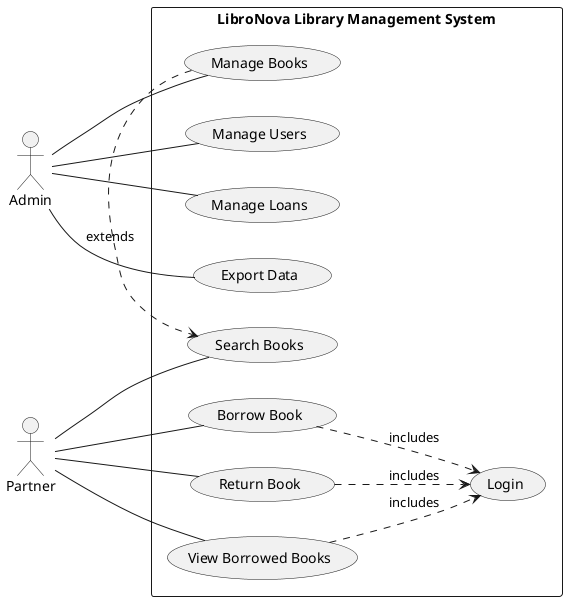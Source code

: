 @startuml
left to right direction

actor Admin
actor Partner

rectangle "LibroNova Library Management System" {
  usecase "Manage Books" as UC_MANAGE_BOOKS
  usecase "Manage Users" as UC_MANAGE_USERS
  usecase "Manage Loans" as UC_MANAGE_LOANS
  usecase "Search Books" as UC_SEARCH_BOOKS
  usecase "Borrow Book" as UC_BORROW_BOOK
  usecase "Return Book" as UC_RETURN_BOOK
  usecase "View Borrowed Books" as UC_VIEW_BORROWED
  usecase "Login" as UC_LOGIN
  usecase "Export Data" as UC_EXPORT_DATA
}

Admin -- UC_MANAGE_BOOKS
Admin -- UC_MANAGE_USERS
Admin -- UC_MANAGE_LOANS
Admin -- UC_EXPORT_DATA

Partner -- UC_SEARCH_BOOKS
Partner -- UC_BORROW_BOOK
Partner -- UC_RETURN_BOOK
Partner -- UC_VIEW_BORROWED

(UC_MANAGE_BOOKS) .> (UC_SEARCH_BOOKS) : extends
(UC_BORROW_BOOK) ..> (UC_LOGIN) : includes
(UC_RETURN_BOOK) ..> (UC_LOGIN) : includes
(UC_VIEW_BORROWED) ..> (UC_LOGIN) : includes

@enduml